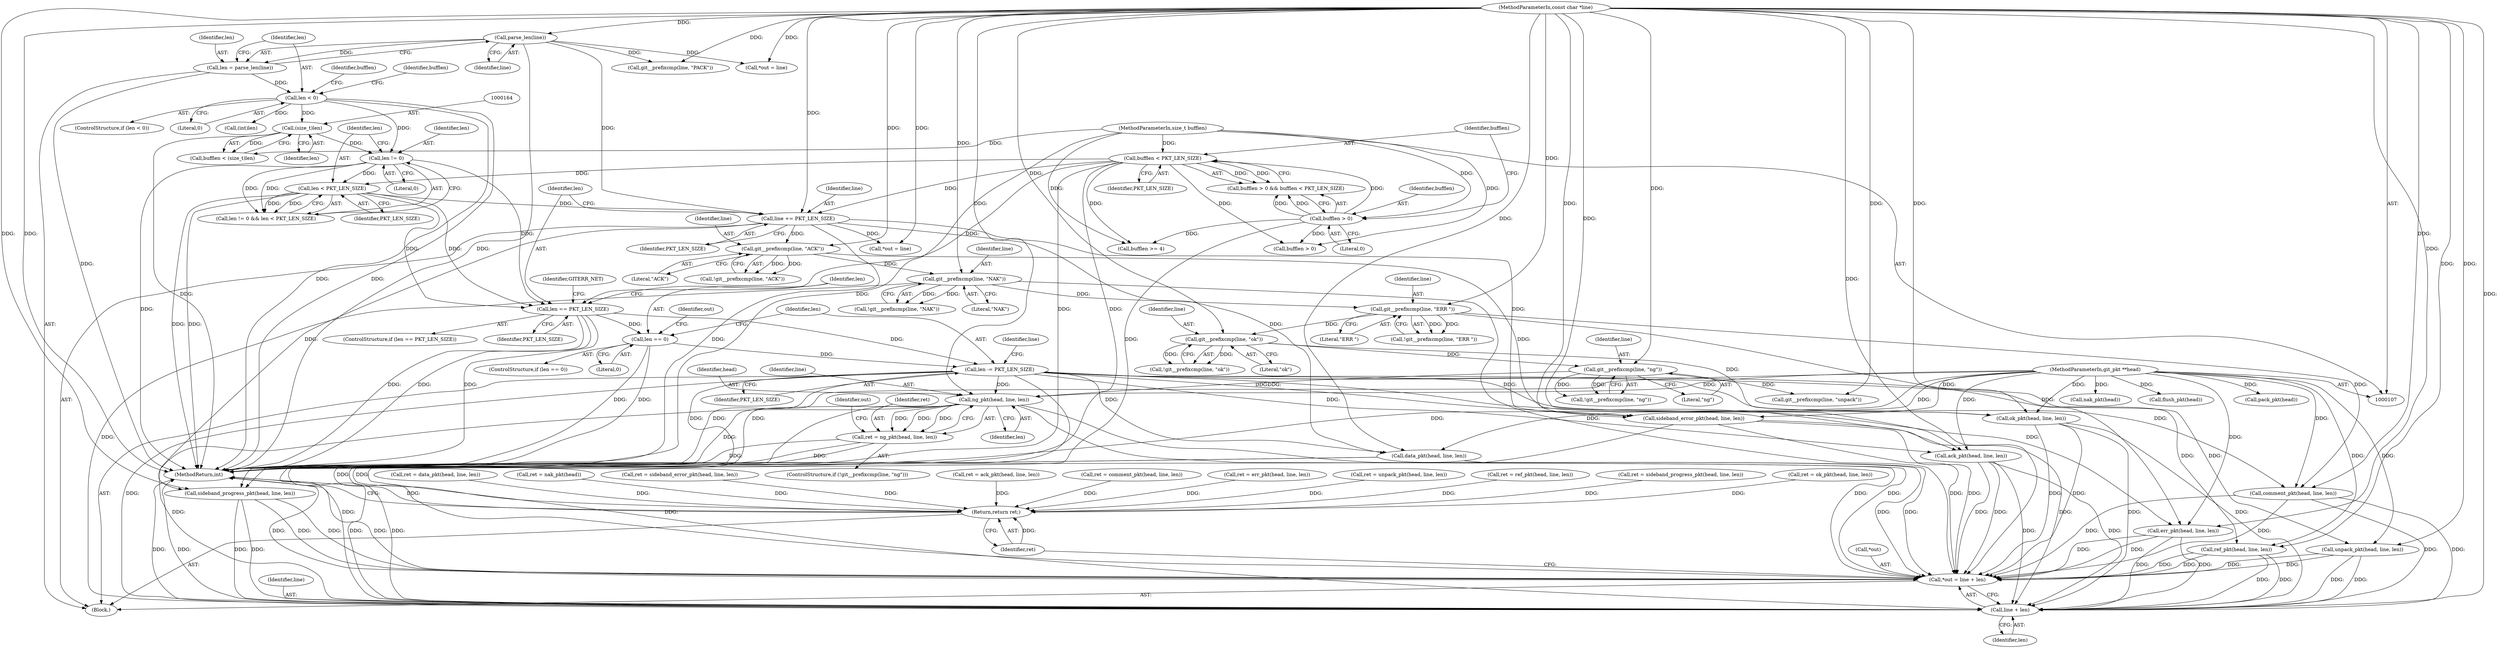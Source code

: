 digraph "0_libgit2_2fdef641fd0dd2828bd948234ae86de75221a11a@pointer" {
"1000307" [label="(Call,ng_pkt(head, line, len))"];
"1000108" [label="(MethodParameterIn,git_pkt **head)"];
"1000302" [label="(Call,git__prefixcmp(line, \"ng\"))"];
"1000290" [label="(Call,git__prefixcmp(line, \"ok\"))"];
"1000266" [label="(Call,git__prefixcmp(line, \"ERR \"))"];
"1000256" [label="(Call,git__prefixcmp(line, \"NAK\"))"];
"1000244" [label="(Call,git__prefixcmp(line, \"ACK\"))"];
"1000178" [label="(Call,line += PKT_LEN_SIZE)"];
"1000120" [label="(Call,bufflen < PKT_LEN_SIZE)"];
"1000117" [label="(Call,bufflen > 0)"];
"1000111" [label="(MethodParameterIn,size_t bufflen)"];
"1000173" [label="(Call,len < PKT_LEN_SIZE)"];
"1000170" [label="(Call,len != 0)"];
"1000130" [label="(Call,len < 0)"];
"1000125" [label="(Call,len = parse_len(line))"];
"1000127" [label="(Call,parse_len(line))"];
"1000109" [label="(MethodParameterIn,const char *line)"];
"1000163" [label="(Call,(size_t)len)"];
"1000203" [label="(Call,len -= PKT_LEN_SIZE)"];
"1000182" [label="(Call,len == PKT_LEN_SIZE)"];
"1000192" [label="(Call,len == 0)"];
"1000305" [label="(Call,ret = ng_pkt(head, line, len))"];
"1000336" [label="(Return,return ret;)"];
"1000330" [label="(Call,*out = line + len)"];
"1000333" [label="(Call,line + len)"];
"1000150" [label="(Call,pack_pkt(head))"];
"1000175" [label="(Identifier,PKT_LEN_SIZE)"];
"1000180" [label="(Identifier,PKT_LEN_SIZE)"];
"1000161" [label="(Call,bufflen < (size_t)len)"];
"1000295" [label="(Call,ok_pkt(head, line, len))"];
"1000305" [label="(Call,ret = ng_pkt(head, line, len))"];
"1000119" [label="(Literal,0)"];
"1000169" [label="(Call,len != 0 && len < PKT_LEN_SIZE)"];
"1000159" [label="(Identifier,bufflen)"];
"1000191" [label="(ControlStructure,if (len == 0))"];
"1000235" [label="(Call,ret = sideband_error_pkt(head, line, len))"];
"1000247" [label="(Call,ret = ack_pkt(head, line, len))"];
"1000183" [label="(Identifier,len)"];
"1000246" [label="(Literal,\"ACK\")"];
"1000140" [label="(Call,git__prefixcmp(line, \"PACK\"))"];
"1000194" [label="(Literal,0)"];
"1000120" [label="(Call,bufflen < PKT_LEN_SIZE)"];
"1000213" [label="(Call,data_pkt(head, line, len))"];
"1000256" [label="(Call,git__prefixcmp(line, \"NAK\"))"];
"1000308" [label="(Identifier,head)"];
"1000112" [label="(Block,)"];
"1000203" [label="(Call,len -= PKT_LEN_SIZE)"];
"1000281" [label="(Call,ret = comment_pkt(head, line, len))"];
"1000209" [label="(Identifier,line)"];
"1000269" [label="(Call,ret = err_pkt(head, line, len))"];
"1000196" [label="(Call,*out = line)"];
"1000187" [label="(Identifier,GITERR_NET)"];
"1000336" [label="(Return,return ret;)"];
"1000127" [label="(Call,parse_len(line))"];
"1000261" [label="(Call,nak_pkt(head))"];
"1000326" [label="(Call,ref_pkt(head, line, len))"];
"1000122" [label="(Identifier,PKT_LEN_SIZE)"];
"1000331" [label="(Call,*out)"];
"1000333" [label="(Call,line + len)"];
"1000181" [label="(ControlStructure,if (len == PKT_LEN_SIZE))"];
"1000334" [label="(Identifier,line)"];
"1000128" [label="(Identifier,line)"];
"1000309" [label="(Identifier,line)"];
"1000300" [label="(ControlStructure,if (!git__prefixcmp(line, \"ng\")))"];
"1000136" [label="(Call,bufflen >= 4)"];
"1000121" [label="(Identifier,bufflen)"];
"1000267" [label="(Identifier,line)"];
"1000131" [label="(Identifier,len)"];
"1000258" [label="(Literal,\"NAK\")"];
"1000111" [label="(MethodParameterIn,size_t bufflen)"];
"1000317" [label="(Call,ret = unpack_pkt(head, line, len))"];
"1000165" [label="(Identifier,len)"];
"1000304" [label="(Literal,\"ng\")"];
"1000198" [label="(Identifier,out)"];
"1000337" [label="(Identifier,ret)"];
"1000145" [label="(Call,*out = line)"];
"1000265" [label="(Call,!git__prefixcmp(line, \"ERR \"))"];
"1000126" [label="(Identifier,len)"];
"1000332" [label="(Identifier,out)"];
"1000283" [label="(Call,comment_pkt(head, line, len))"];
"1000324" [label="(Call,ret = ref_pkt(head, line, len))"];
"1000314" [label="(Call,git__prefixcmp(line, \"unpack\"))"];
"1000172" [label="(Literal,0)"];
"1000109" [label="(MethodParameterIn,const char *line)"];
"1000116" [label="(Call,bufflen > 0 && bufflen < PKT_LEN_SIZE)"];
"1000307" [label="(Call,ng_pkt(head, line, len))"];
"1000303" [label="(Identifier,line)"];
"1000244" [label="(Call,git__prefixcmp(line, \"ACK\"))"];
"1000130" [label="(Call,len < 0)"];
"1000271" [label="(Call,err_pkt(head, line, len))"];
"1000204" [label="(Identifier,len)"];
"1000245" [label="(Identifier,line)"];
"1000292" [label="(Literal,\"ok\")"];
"1000125" [label="(Call,len = parse_len(line))"];
"1000335" [label="(Identifier,len)"];
"1000182" [label="(Call,len == PKT_LEN_SIZE)"];
"1000223" [label="(Call,ret = sideband_progress_pkt(head, line, len))"];
"1000173" [label="(Call,len < PKT_LEN_SIZE)"];
"1000301" [label="(Call,!git__prefixcmp(line, \"ng\"))"];
"1000192" [label="(Call,len == 0)"];
"1000330" [label="(Call,*out = line + len)"];
"1000237" [label="(Call,sideband_error_pkt(head, line, len))"];
"1000158" [label="(Call,bufflen > 0)"];
"1000293" [label="(Call,ret = ok_pkt(head, line, len))"];
"1000338" [label="(MethodReturn,int)"];
"1000201" [label="(Call,flush_pkt(head))"];
"1000211" [label="(Call,ret = data_pkt(head, line, len))"];
"1000132" [label="(Literal,0)"];
"1000117" [label="(Call,bufflen > 0)"];
"1000249" [label="(Call,ack_pkt(head, line, len))"];
"1000118" [label="(Identifier,bufflen)"];
"1000266" [label="(Call,git__prefixcmp(line, \"ERR \"))"];
"1000289" [label="(Call,!git__prefixcmp(line, \"ok\"))"];
"1000205" [label="(Identifier,PKT_LEN_SIZE)"];
"1000184" [label="(Identifier,PKT_LEN_SIZE)"];
"1000153" [label="(Call,(int)len)"];
"1000319" [label="(Call,unpack_pkt(head, line, len))"];
"1000174" [label="(Identifier,len)"];
"1000243" [label="(Call,!git__prefixcmp(line, \"ACK\"))"];
"1000171" [label="(Identifier,len)"];
"1000137" [label="(Identifier,bufflen)"];
"1000193" [label="(Identifier,len)"];
"1000310" [label="(Identifier,len)"];
"1000257" [label="(Identifier,line)"];
"1000225" [label="(Call,sideband_progress_pkt(head, line, len))"];
"1000302" [label="(Call,git__prefixcmp(line, \"ng\"))"];
"1000179" [label="(Identifier,line)"];
"1000170" [label="(Call,len != 0)"];
"1000178" [label="(Call,line += PKT_LEN_SIZE)"];
"1000108" [label="(MethodParameterIn,git_pkt **head)"];
"1000291" [label="(Identifier,line)"];
"1000129" [label="(ControlStructure,if (len < 0))"];
"1000290" [label="(Call,git__prefixcmp(line, \"ok\"))"];
"1000306" [label="(Identifier,ret)"];
"1000259" [label="(Call,ret = nak_pkt(head))"];
"1000268" [label="(Literal,\"ERR \")"];
"1000163" [label="(Call,(size_t)len)"];
"1000255" [label="(Call,!git__prefixcmp(line, \"NAK\"))"];
"1000307" -> "1000305"  [label="AST: "];
"1000307" -> "1000310"  [label="CFG: "];
"1000308" -> "1000307"  [label="AST: "];
"1000309" -> "1000307"  [label="AST: "];
"1000310" -> "1000307"  [label="AST: "];
"1000305" -> "1000307"  [label="CFG: "];
"1000307" -> "1000338"  [label="DDG: "];
"1000307" -> "1000305"  [label="DDG: "];
"1000307" -> "1000305"  [label="DDG: "];
"1000307" -> "1000305"  [label="DDG: "];
"1000108" -> "1000307"  [label="DDG: "];
"1000302" -> "1000307"  [label="DDG: "];
"1000109" -> "1000307"  [label="DDG: "];
"1000203" -> "1000307"  [label="DDG: "];
"1000307" -> "1000330"  [label="DDG: "];
"1000307" -> "1000330"  [label="DDG: "];
"1000307" -> "1000333"  [label="DDG: "];
"1000307" -> "1000333"  [label="DDG: "];
"1000108" -> "1000107"  [label="AST: "];
"1000108" -> "1000338"  [label="DDG: "];
"1000108" -> "1000150"  [label="DDG: "];
"1000108" -> "1000201"  [label="DDG: "];
"1000108" -> "1000213"  [label="DDG: "];
"1000108" -> "1000225"  [label="DDG: "];
"1000108" -> "1000237"  [label="DDG: "];
"1000108" -> "1000249"  [label="DDG: "];
"1000108" -> "1000261"  [label="DDG: "];
"1000108" -> "1000271"  [label="DDG: "];
"1000108" -> "1000283"  [label="DDG: "];
"1000108" -> "1000295"  [label="DDG: "];
"1000108" -> "1000319"  [label="DDG: "];
"1000108" -> "1000326"  [label="DDG: "];
"1000302" -> "1000301"  [label="AST: "];
"1000302" -> "1000304"  [label="CFG: "];
"1000303" -> "1000302"  [label="AST: "];
"1000304" -> "1000302"  [label="AST: "];
"1000301" -> "1000302"  [label="CFG: "];
"1000302" -> "1000301"  [label="DDG: "];
"1000302" -> "1000301"  [label="DDG: "];
"1000290" -> "1000302"  [label="DDG: "];
"1000109" -> "1000302"  [label="DDG: "];
"1000302" -> "1000314"  [label="DDG: "];
"1000290" -> "1000289"  [label="AST: "];
"1000290" -> "1000292"  [label="CFG: "];
"1000291" -> "1000290"  [label="AST: "];
"1000292" -> "1000290"  [label="AST: "];
"1000289" -> "1000290"  [label="CFG: "];
"1000290" -> "1000289"  [label="DDG: "];
"1000290" -> "1000289"  [label="DDG: "];
"1000266" -> "1000290"  [label="DDG: "];
"1000109" -> "1000290"  [label="DDG: "];
"1000290" -> "1000295"  [label="DDG: "];
"1000266" -> "1000265"  [label="AST: "];
"1000266" -> "1000268"  [label="CFG: "];
"1000267" -> "1000266"  [label="AST: "];
"1000268" -> "1000266"  [label="AST: "];
"1000265" -> "1000266"  [label="CFG: "];
"1000266" -> "1000265"  [label="DDG: "];
"1000266" -> "1000265"  [label="DDG: "];
"1000256" -> "1000266"  [label="DDG: "];
"1000109" -> "1000266"  [label="DDG: "];
"1000266" -> "1000271"  [label="DDG: "];
"1000266" -> "1000283"  [label="DDG: "];
"1000256" -> "1000255"  [label="AST: "];
"1000256" -> "1000258"  [label="CFG: "];
"1000257" -> "1000256"  [label="AST: "];
"1000258" -> "1000256"  [label="AST: "];
"1000255" -> "1000256"  [label="CFG: "];
"1000256" -> "1000255"  [label="DDG: "];
"1000256" -> "1000255"  [label="DDG: "];
"1000244" -> "1000256"  [label="DDG: "];
"1000109" -> "1000256"  [label="DDG: "];
"1000256" -> "1000330"  [label="DDG: "];
"1000256" -> "1000333"  [label="DDG: "];
"1000244" -> "1000243"  [label="AST: "];
"1000244" -> "1000246"  [label="CFG: "];
"1000245" -> "1000244"  [label="AST: "];
"1000246" -> "1000244"  [label="AST: "];
"1000243" -> "1000244"  [label="CFG: "];
"1000244" -> "1000243"  [label="DDG: "];
"1000244" -> "1000243"  [label="DDG: "];
"1000178" -> "1000244"  [label="DDG: "];
"1000109" -> "1000244"  [label="DDG: "];
"1000244" -> "1000249"  [label="DDG: "];
"1000178" -> "1000112"  [label="AST: "];
"1000178" -> "1000180"  [label="CFG: "];
"1000179" -> "1000178"  [label="AST: "];
"1000180" -> "1000178"  [label="AST: "];
"1000183" -> "1000178"  [label="CFG: "];
"1000178" -> "1000338"  [label="DDG: "];
"1000120" -> "1000178"  [label="DDG: "];
"1000173" -> "1000178"  [label="DDG: "];
"1000127" -> "1000178"  [label="DDG: "];
"1000109" -> "1000178"  [label="DDG: "];
"1000178" -> "1000196"  [label="DDG: "];
"1000178" -> "1000213"  [label="DDG: "];
"1000178" -> "1000225"  [label="DDG: "];
"1000178" -> "1000237"  [label="DDG: "];
"1000120" -> "1000116"  [label="AST: "];
"1000120" -> "1000122"  [label="CFG: "];
"1000121" -> "1000120"  [label="AST: "];
"1000122" -> "1000120"  [label="AST: "];
"1000116" -> "1000120"  [label="CFG: "];
"1000120" -> "1000338"  [label="DDG: "];
"1000120" -> "1000338"  [label="DDG: "];
"1000120" -> "1000116"  [label="DDG: "];
"1000120" -> "1000116"  [label="DDG: "];
"1000117" -> "1000120"  [label="DDG: "];
"1000111" -> "1000120"  [label="DDG: "];
"1000120" -> "1000136"  [label="DDG: "];
"1000120" -> "1000158"  [label="DDG: "];
"1000120" -> "1000173"  [label="DDG: "];
"1000120" -> "1000182"  [label="DDG: "];
"1000117" -> "1000116"  [label="AST: "];
"1000117" -> "1000119"  [label="CFG: "];
"1000118" -> "1000117"  [label="AST: "];
"1000119" -> "1000117"  [label="AST: "];
"1000121" -> "1000117"  [label="CFG: "];
"1000116" -> "1000117"  [label="CFG: "];
"1000117" -> "1000338"  [label="DDG: "];
"1000117" -> "1000116"  [label="DDG: "];
"1000117" -> "1000116"  [label="DDG: "];
"1000111" -> "1000117"  [label="DDG: "];
"1000117" -> "1000136"  [label="DDG: "];
"1000117" -> "1000158"  [label="DDG: "];
"1000111" -> "1000107"  [label="AST: "];
"1000111" -> "1000338"  [label="DDG: "];
"1000111" -> "1000136"  [label="DDG: "];
"1000111" -> "1000158"  [label="DDG: "];
"1000111" -> "1000161"  [label="DDG: "];
"1000173" -> "1000169"  [label="AST: "];
"1000173" -> "1000175"  [label="CFG: "];
"1000174" -> "1000173"  [label="AST: "];
"1000175" -> "1000173"  [label="AST: "];
"1000169" -> "1000173"  [label="CFG: "];
"1000173" -> "1000338"  [label="DDG: "];
"1000173" -> "1000338"  [label="DDG: "];
"1000173" -> "1000169"  [label="DDG: "];
"1000173" -> "1000169"  [label="DDG: "];
"1000170" -> "1000173"  [label="DDG: "];
"1000173" -> "1000182"  [label="DDG: "];
"1000173" -> "1000182"  [label="DDG: "];
"1000170" -> "1000169"  [label="AST: "];
"1000170" -> "1000172"  [label="CFG: "];
"1000171" -> "1000170"  [label="AST: "];
"1000172" -> "1000170"  [label="AST: "];
"1000174" -> "1000170"  [label="CFG: "];
"1000169" -> "1000170"  [label="CFG: "];
"1000170" -> "1000338"  [label="DDG: "];
"1000170" -> "1000169"  [label="DDG: "];
"1000170" -> "1000169"  [label="DDG: "];
"1000130" -> "1000170"  [label="DDG: "];
"1000163" -> "1000170"  [label="DDG: "];
"1000170" -> "1000182"  [label="DDG: "];
"1000130" -> "1000129"  [label="AST: "];
"1000130" -> "1000132"  [label="CFG: "];
"1000131" -> "1000130"  [label="AST: "];
"1000132" -> "1000130"  [label="AST: "];
"1000137" -> "1000130"  [label="CFG: "];
"1000159" -> "1000130"  [label="CFG: "];
"1000130" -> "1000338"  [label="DDG: "];
"1000130" -> "1000338"  [label="DDG: "];
"1000125" -> "1000130"  [label="DDG: "];
"1000130" -> "1000153"  [label="DDG: "];
"1000130" -> "1000163"  [label="DDG: "];
"1000125" -> "1000112"  [label="AST: "];
"1000125" -> "1000127"  [label="CFG: "];
"1000126" -> "1000125"  [label="AST: "];
"1000127" -> "1000125"  [label="AST: "];
"1000131" -> "1000125"  [label="CFG: "];
"1000125" -> "1000338"  [label="DDG: "];
"1000127" -> "1000125"  [label="DDG: "];
"1000127" -> "1000128"  [label="CFG: "];
"1000128" -> "1000127"  [label="AST: "];
"1000127" -> "1000338"  [label="DDG: "];
"1000109" -> "1000127"  [label="DDG: "];
"1000127" -> "1000140"  [label="DDG: "];
"1000127" -> "1000145"  [label="DDG: "];
"1000109" -> "1000107"  [label="AST: "];
"1000109" -> "1000338"  [label="DDG: "];
"1000109" -> "1000140"  [label="DDG: "];
"1000109" -> "1000145"  [label="DDG: "];
"1000109" -> "1000196"  [label="DDG: "];
"1000109" -> "1000213"  [label="DDG: "];
"1000109" -> "1000225"  [label="DDG: "];
"1000109" -> "1000237"  [label="DDG: "];
"1000109" -> "1000249"  [label="DDG: "];
"1000109" -> "1000271"  [label="DDG: "];
"1000109" -> "1000283"  [label="DDG: "];
"1000109" -> "1000295"  [label="DDG: "];
"1000109" -> "1000314"  [label="DDG: "];
"1000109" -> "1000319"  [label="DDG: "];
"1000109" -> "1000326"  [label="DDG: "];
"1000109" -> "1000330"  [label="DDG: "];
"1000109" -> "1000333"  [label="DDG: "];
"1000163" -> "1000161"  [label="AST: "];
"1000163" -> "1000165"  [label="CFG: "];
"1000164" -> "1000163"  [label="AST: "];
"1000165" -> "1000163"  [label="AST: "];
"1000161" -> "1000163"  [label="CFG: "];
"1000163" -> "1000338"  [label="DDG: "];
"1000163" -> "1000161"  [label="DDG: "];
"1000203" -> "1000112"  [label="AST: "];
"1000203" -> "1000205"  [label="CFG: "];
"1000204" -> "1000203"  [label="AST: "];
"1000205" -> "1000203"  [label="AST: "];
"1000209" -> "1000203"  [label="CFG: "];
"1000203" -> "1000338"  [label="DDG: "];
"1000182" -> "1000203"  [label="DDG: "];
"1000192" -> "1000203"  [label="DDG: "];
"1000203" -> "1000213"  [label="DDG: "];
"1000203" -> "1000225"  [label="DDG: "];
"1000203" -> "1000237"  [label="DDG: "];
"1000203" -> "1000249"  [label="DDG: "];
"1000203" -> "1000271"  [label="DDG: "];
"1000203" -> "1000283"  [label="DDG: "];
"1000203" -> "1000295"  [label="DDG: "];
"1000203" -> "1000319"  [label="DDG: "];
"1000203" -> "1000326"  [label="DDG: "];
"1000203" -> "1000330"  [label="DDG: "];
"1000203" -> "1000333"  [label="DDG: "];
"1000182" -> "1000181"  [label="AST: "];
"1000182" -> "1000184"  [label="CFG: "];
"1000183" -> "1000182"  [label="AST: "];
"1000184" -> "1000182"  [label="AST: "];
"1000187" -> "1000182"  [label="CFG: "];
"1000193" -> "1000182"  [label="CFG: "];
"1000182" -> "1000338"  [label="DDG: "];
"1000182" -> "1000338"  [label="DDG: "];
"1000182" -> "1000338"  [label="DDG: "];
"1000182" -> "1000192"  [label="DDG: "];
"1000192" -> "1000191"  [label="AST: "];
"1000192" -> "1000194"  [label="CFG: "];
"1000193" -> "1000192"  [label="AST: "];
"1000194" -> "1000192"  [label="AST: "];
"1000198" -> "1000192"  [label="CFG: "];
"1000204" -> "1000192"  [label="CFG: "];
"1000192" -> "1000338"  [label="DDG: "];
"1000192" -> "1000338"  [label="DDG: "];
"1000305" -> "1000300"  [label="AST: "];
"1000306" -> "1000305"  [label="AST: "];
"1000332" -> "1000305"  [label="CFG: "];
"1000305" -> "1000338"  [label="DDG: "];
"1000305" -> "1000338"  [label="DDG: "];
"1000305" -> "1000336"  [label="DDG: "];
"1000336" -> "1000112"  [label="AST: "];
"1000336" -> "1000337"  [label="CFG: "];
"1000337" -> "1000336"  [label="AST: "];
"1000338" -> "1000336"  [label="CFG: "];
"1000336" -> "1000338"  [label="DDG: "];
"1000337" -> "1000336"  [label="DDG: "];
"1000247" -> "1000336"  [label="DDG: "];
"1000259" -> "1000336"  [label="DDG: "];
"1000281" -> "1000336"  [label="DDG: "];
"1000317" -> "1000336"  [label="DDG: "];
"1000211" -> "1000336"  [label="DDG: "];
"1000324" -> "1000336"  [label="DDG: "];
"1000269" -> "1000336"  [label="DDG: "];
"1000223" -> "1000336"  [label="DDG: "];
"1000293" -> "1000336"  [label="DDG: "];
"1000235" -> "1000336"  [label="DDG: "];
"1000330" -> "1000112"  [label="AST: "];
"1000330" -> "1000333"  [label="CFG: "];
"1000331" -> "1000330"  [label="AST: "];
"1000333" -> "1000330"  [label="AST: "];
"1000337" -> "1000330"  [label="CFG: "];
"1000330" -> "1000338"  [label="DDG: "];
"1000330" -> "1000338"  [label="DDG: "];
"1000283" -> "1000330"  [label="DDG: "];
"1000283" -> "1000330"  [label="DDG: "];
"1000237" -> "1000330"  [label="DDG: "];
"1000237" -> "1000330"  [label="DDG: "];
"1000326" -> "1000330"  [label="DDG: "];
"1000326" -> "1000330"  [label="DDG: "];
"1000295" -> "1000330"  [label="DDG: "];
"1000295" -> "1000330"  [label="DDG: "];
"1000271" -> "1000330"  [label="DDG: "];
"1000271" -> "1000330"  [label="DDG: "];
"1000319" -> "1000330"  [label="DDG: "];
"1000319" -> "1000330"  [label="DDG: "];
"1000249" -> "1000330"  [label="DDG: "];
"1000249" -> "1000330"  [label="DDG: "];
"1000225" -> "1000330"  [label="DDG: "];
"1000225" -> "1000330"  [label="DDG: "];
"1000213" -> "1000330"  [label="DDG: "];
"1000213" -> "1000330"  [label="DDG: "];
"1000333" -> "1000335"  [label="CFG: "];
"1000334" -> "1000333"  [label="AST: "];
"1000335" -> "1000333"  [label="AST: "];
"1000333" -> "1000338"  [label="DDG: "];
"1000333" -> "1000338"  [label="DDG: "];
"1000283" -> "1000333"  [label="DDG: "];
"1000283" -> "1000333"  [label="DDG: "];
"1000237" -> "1000333"  [label="DDG: "];
"1000237" -> "1000333"  [label="DDG: "];
"1000326" -> "1000333"  [label="DDG: "];
"1000326" -> "1000333"  [label="DDG: "];
"1000295" -> "1000333"  [label="DDG: "];
"1000295" -> "1000333"  [label="DDG: "];
"1000271" -> "1000333"  [label="DDG: "];
"1000271" -> "1000333"  [label="DDG: "];
"1000319" -> "1000333"  [label="DDG: "];
"1000319" -> "1000333"  [label="DDG: "];
"1000249" -> "1000333"  [label="DDG: "];
"1000249" -> "1000333"  [label="DDG: "];
"1000225" -> "1000333"  [label="DDG: "];
"1000225" -> "1000333"  [label="DDG: "];
"1000213" -> "1000333"  [label="DDG: "];
"1000213" -> "1000333"  [label="DDG: "];
}
